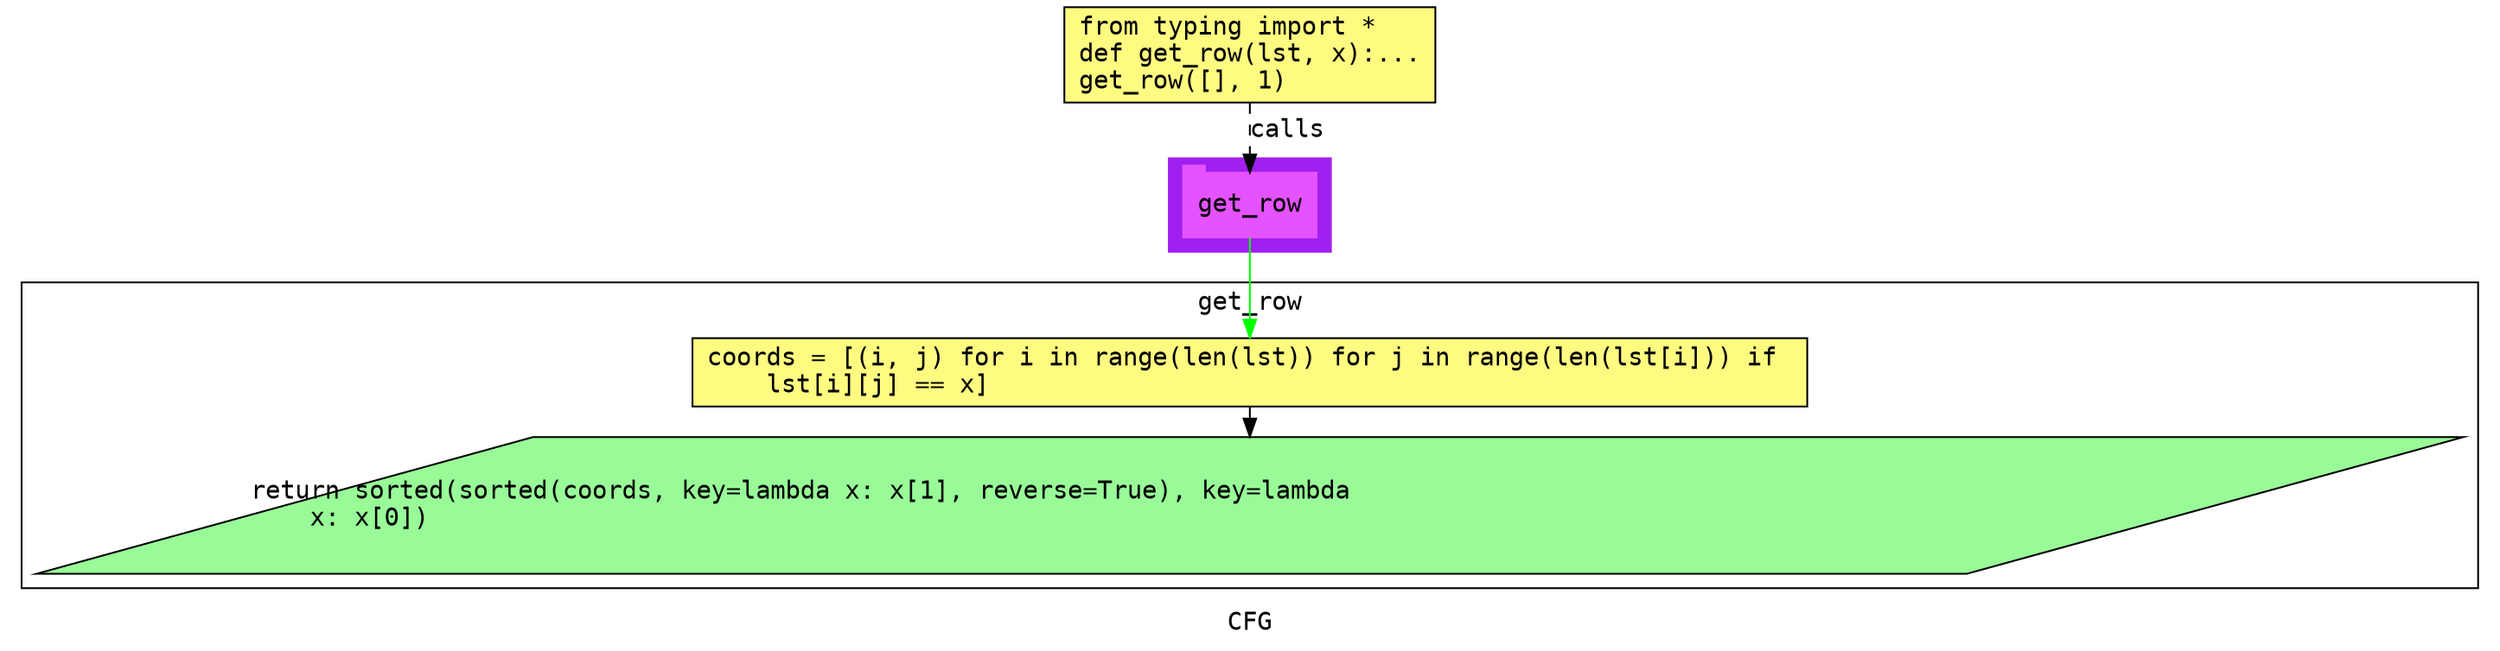 digraph cluster14CFG {
	graph [bb="0,0,1332,354",
		compound=True,
		fontname="DejaVu Sans Mono",
		label=CFG,
		lheight=0.21,
		lp="666,11.5",
		lwidth=0.35,
		pack=False,
		rankdir=TB,
		ranksep=0.02
	];
	node [fontname="DejaVu Sans Mono",
		label="\N"
	];
	edge [fontname="DejaVu Sans Mono"];
	subgraph cluster_1 {
		graph [bb="621,218,711,270",
			color=purple,
			compound=true,
			fontname="DejaVu Sans Mono",
			label="",
			rankdir=TB,
			ranksep=0.02,
			shape=tab,
			style=filled
		];
		node [fontname="DejaVu Sans Mono"];
		edge [fontname="DejaVu Sans Mono"];
		11	[color="#E552FF",
			height=0.5,
			label=get_row,
			linenum="[6]",
			pos="666,244",
			shape=tab,
			style=filled,
			width=1.0278];
	}
	subgraph cluster0get_row {
		graph [bb="8,31,1324,201",
			compound=True,
			fontname="DejaVu Sans Mono",
			label=get_row,
			lheight=0.21,
			lp="666,189.5",
			lwidth=0.81,
			pack=False,
			rankdir=TB,
			ranksep=0.02
		];
		node [fontname="DejaVu Sans Mono"];
		edge [fontname="DejaVu Sans Mono"];
		subgraph cluster_3 {
			graph [color=purple,
				compound=true,
				fontname="DejaVu Sans Mono",
				label="",
				rankdir=TB,
				ranksep=0.02,
				shape=tab,
				style=filled
			];
			node [fontname="DejaVu Sans Mono"];
			edge [fontname="DejaVu Sans Mono"];
		}
		3	[fillcolor="#FFFB81",
			height=0.52778,
			label="coords = [(i, j) for i in range(len(lst)) for j in range(len(lst[i])) if \l    lst[i][j] == x]\l",
			linenum="[3]",
			pos="666,151",
			shape=rectangle,
			style="filled,solid",
			width=8.5972];
		8	[fillcolor="#98fb98",
			height=1.0556,
			label="return sorted(sorted(coords, key=lambda x: x[1], reverse=True), key=lambda\l    x: x[0])\l",
			linenum="[4]",
			pos="666,77",
			shape=parallelogram,
			style="filled,solid",
			width=18.057];
		3 -> 8	[color=black,
			pos="e,666,115.27 666,131.83 666,129.77 666,127.6 666,125.36"];
	}
	1	[fillcolor="#FFFB81",
		height=0.73611,
		label="from typing import *\ldef get_row(lst, x):...\lget_row([], 1)\l",
		linenum="[1]",
		pos="666,327.5",
		shape=rectangle,
		style="filled,solid",
		width=2.8611];
	1 -> 11	[label=calls,
		lp="687,285.5",
		pos="e,666,262.13 666,300.71 666,291.66 666,281.47 666,272.3",
		style=dashed];
	11 -> 3	[color=green,
		pos="e,666,170.29 666,225.88 666,213.12 666,195.4 666,180.52"];
}
